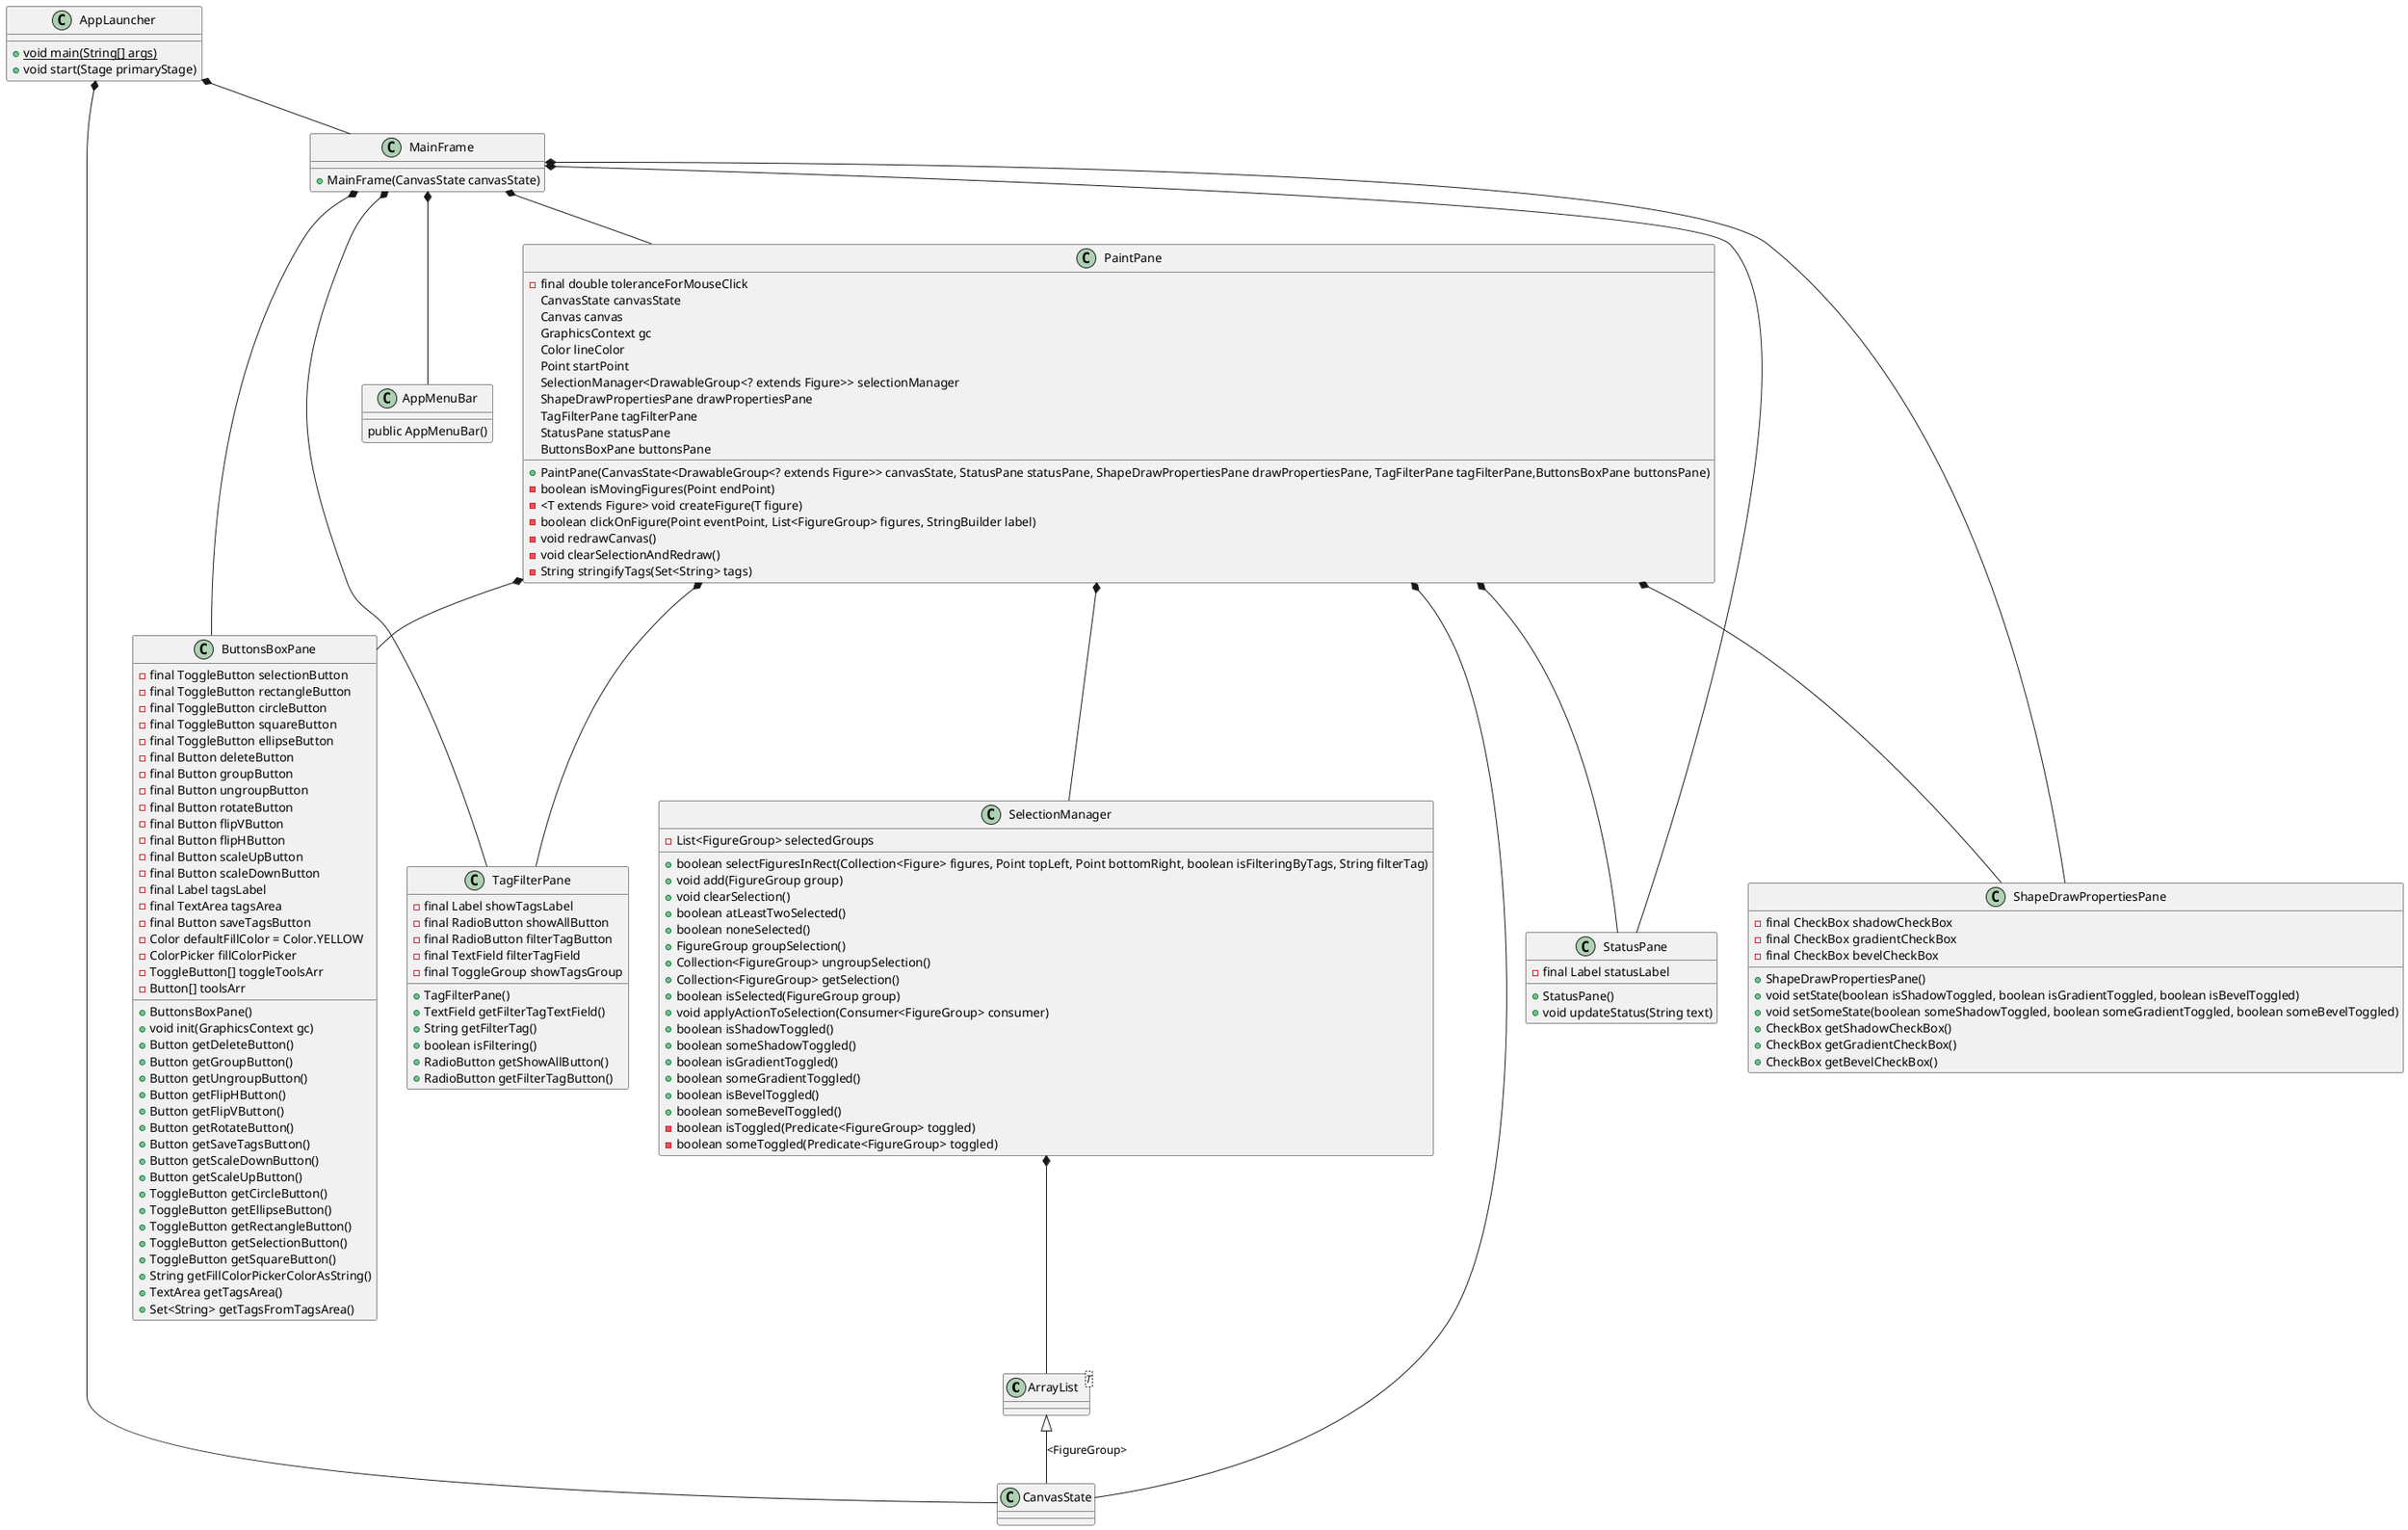 @startuml
class ArrayList<T>{}

 
class CanvasState{}



class SelectionManager {
  - List<FigureGroup> selectedGroups
  +boolean selectFiguresInRect(Collection<Figure> figures, Point topLeft, Point bottomRight, boolean isFilteringByTags, String filterTag)
  + void add(FigureGroup group)
  + void clearSelection()
  + boolean atLeastTwoSelected() 
  + boolean noneSelected()
  + FigureGroup groupSelection()
  + Collection<FigureGroup> ungroupSelection() 
  + Collection<FigureGroup> getSelection()
  + boolean isSelected(FigureGroup group)
  + void applyActionToSelection(Consumer<FigureGroup> consumer)
  + boolean isShadowToggled()
  + boolean someShadowToggled()
  + boolean isGradientToggled()
  + boolean someGradientToggled()
  + boolean isBevelToggled()
  + boolean someBevelToggled()
  -boolean isToggled(Predicate<FigureGroup> toggled)
  -boolean someToggled(Predicate<FigureGroup> toggled)
  
}

class AppLauncher{

+{static} void main(String[] args)
+void start(Stage primaryStage)
}


class MainFrame {

+MainFrame(CanvasState canvasState)
}


class AppMenuBar {
    public AppMenuBar()
}



class TagFilterPane{
    
    -final Label showTagsLabel
    -final RadioButton showAllButton
    -final RadioButton filterTagButton
    -final TextField filterTagField
    -final ToggleGroup showTagsGroup

    +TagFilterPane()
    +TextField getFilterTagTextField()
    +String getFilterTag()
    +boolean isFiltering()
    +RadioButton getShowAllButton()
    +RadioButton getFilterTagButton()
}

 class StatusPane {
	-final Label statusLabel
	+StatusPane()
	+void updateStatus(String text)
}


class ShapeDrawPropertiesPane {
    -final CheckBox shadowCheckBox
    -final CheckBox gradientCheckBox
    -final CheckBox bevelCheckBox

    +ShapeDrawPropertiesPane()
    +void setState(boolean isShadowToggled, boolean isGradientToggled, boolean isBevelToggled) 
    +void setSomeState(boolean someShadowToggled, boolean someGradientToggled, boolean someBevelToggled)
    +CheckBox getShadowCheckBox() 
    +CheckBox getGradientCheckBox()
    +CheckBox getBevelCheckBox()
}

class ButtonsBoxPane {

    -final ToggleButton selectionButton
    -final ToggleButton rectangleButton
    -final ToggleButton circleButton
    -final ToggleButton squareButton
    -final ToggleButton ellipseButton
    -final Button deleteButton
    -final Button groupButton
    -final Button ungroupButton
    -final Button rotateButton
    -final Button flipVButton
    -final Button flipHButton
    -final Button scaleUpButton
    -final Button scaleDownButton
    -final Label tagsLabel
    -final TextArea tagsArea
    -final Button saveTagsButton
    -Color defaultFillColor = Color.YELLOW
    -ColorPicker fillColorPicker
    -ToggleButton[] toggleToolsArr
    -Button[] toolsArr
    +ButtonsBoxPane()
    +void init(GraphicsContext gc)
    +Button getDeleteButton() 
    +Button getGroupButton() 
    +Button getUngroupButton() 
    +Button getFlipHButton() 
    +Button getFlipVButton() 
    +Button getRotateButton() 
    +Button getSaveTagsButton() 
    +Button getScaleDownButton() 
    +Button getScaleUpButton() 
    +ToggleButton getCircleButton() 
    +ToggleButton getEllipseButton() 
    +ToggleButton getRectangleButton() 
    +ToggleButton getSelectionButton() 
    +ToggleButton getSquareButton() 
    +String getFillColorPickerColorAsString()
    +TextArea getTagsArea() 
    +Set<String> getTagsFromTagsArea()
}



class PaintPane {
    -final double toleranceForMouseClick
    CanvasState canvasState
    Canvas canvas 
    GraphicsContext gc 
    Color lineColor 
    Point startPoint
    SelectionManager<DrawableGroup<? extends Figure>> selectionManager 
    ShapeDrawPropertiesPane drawPropertiesPane
    TagFilterPane tagFilterPane
    StatusPane statusPane
    ButtonsBoxPane buttonsPane
 
   +PaintPane(CanvasState<DrawableGroup<? extends Figure>> canvasState, StatusPane statusPane, ShapeDrawPropertiesPane drawPropertiesPane, TagFilterPane tagFilterPane,ButtonsBoxPane buttonsPane)
   -boolean isMovingFigures(Point endPoint)
   -<T extends Figure> void createFigure(T figure)
   -boolean clickOnFigure(Point eventPoint, List<FigureGroup> figures, StringBuilder label)
   -void redrawCanvas()
   -void clearSelectionAndRedraw()
   -String stringifyTags(Set<String> tags)
}

SelectionManager *-- ArrayList
PaintPane *-- CanvasState
PaintPane *-- StatusPane
PaintPane *-- ShapeDrawPropertiesPane
PaintPane *-- ButtonsBoxPane
PaintPane *-- TagFilterPane
PaintPane *-- SelectionManager 


MainFrame *-- AppMenuBar
MainFrame *-- StatusPane
MainFrame *-- ShapeDrawPropertiesPane
MainFrame *-- TagFilterPane
MainFrame *-- ButtonsBoxPane
MainFrame *-- PaintPane
ArrayList <|-- CanvasState : <FigureGroup>

AppLauncher *--CanvasState
AppLauncher *--MainFrame

@enduml
